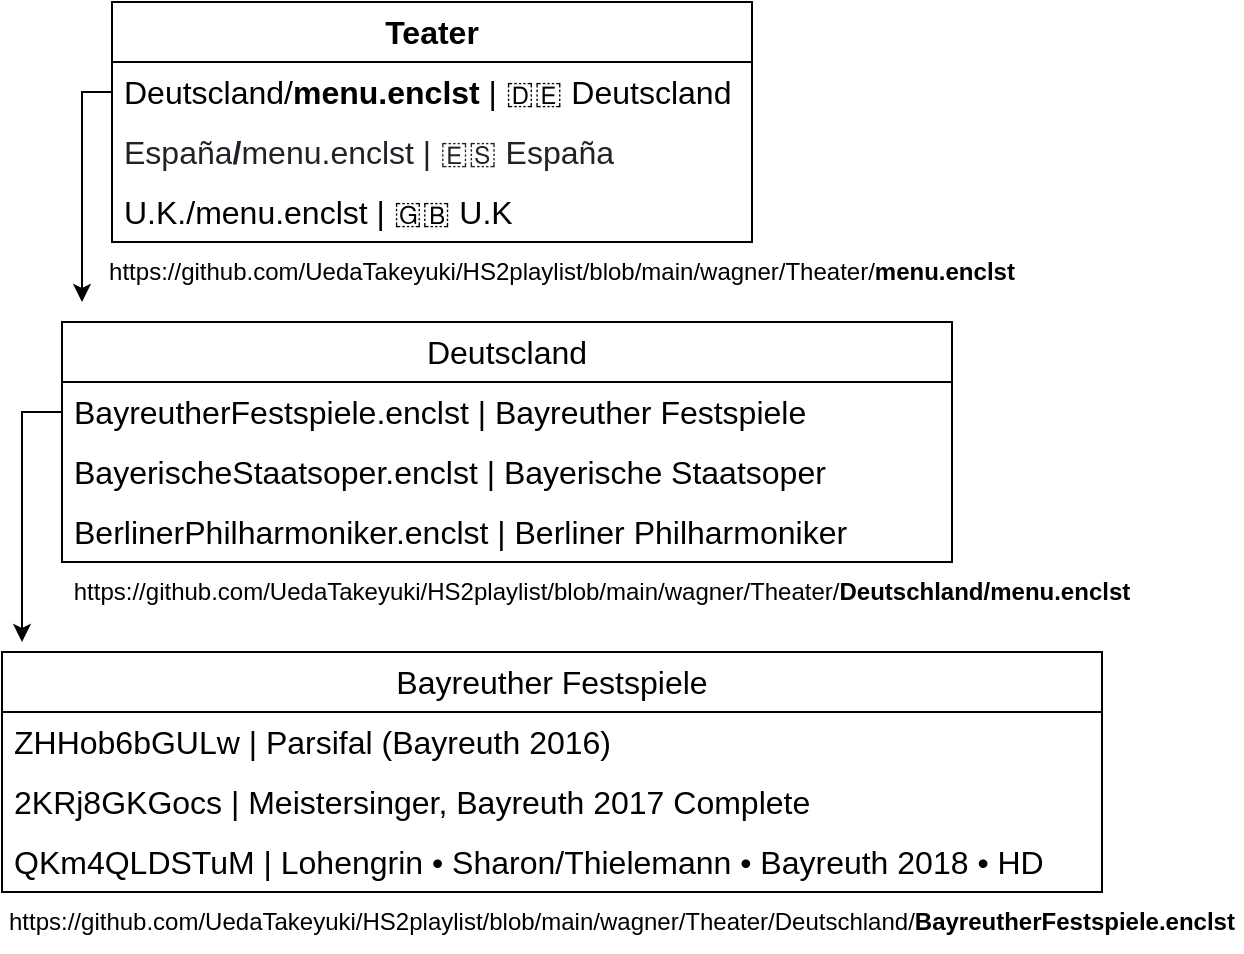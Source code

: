 <mxfile version="24.8.4">
  <diagram name="ページ1" id="7LOPxqKYX8fGn2PjBbpS">
    <mxGraphModel dx="1192" dy="403" grid="1" gridSize="10" guides="1" tooltips="1" connect="1" arrows="1" fold="1" page="1" pageScale="1" pageWidth="10" pageHeight="10" math="0" shadow="0">
      <root>
        <mxCell id="0" />
        <mxCell id="1" parent="0" />
        <mxCell id="lSbPQp2nzifwakoUm91W-1" value="Teater" style="swimlane;fontStyle=1;childLayout=stackLayout;horizontal=1;startSize=30;horizontalStack=0;resizeParent=1;resizeParentMax=0;resizeLast=0;collapsible=1;marginBottom=0;whiteSpace=wrap;html=1;fontSize=16;" vertex="1" parent="1">
          <mxGeometry x="-185" y="80" width="320" height="120" as="geometry" />
        </mxCell>
        <mxCell id="lSbPQp2nzifwakoUm91W-2" value="Deutscland/&lt;b&gt;menu.enclst&lt;/b&gt; | 🇩🇪&amp;nbsp;Deutscland" style="text;strokeColor=none;fillColor=none;align=left;verticalAlign=middle;spacingLeft=4;spacingRight=4;overflow=hidden;points=[[0,0.5],[1,0.5]];portConstraint=eastwest;rotatable=0;whiteSpace=wrap;html=1;fontSize=16;fontStyle=0" vertex="1" parent="lSbPQp2nzifwakoUm91W-1">
          <mxGeometry y="30" width="320" height="30" as="geometry" />
        </mxCell>
        <mxCell id="lSbPQp2nzifwakoUm91W-3" value="&lt;font face=&quot;Helvetica&quot;&gt;&lt;span style=&quot;color: rgb(31, 35, 40); font-size: 16px; background-color: rgb(255, 255, 255);&quot;&gt;España&lt;/span&gt;&lt;span style=&quot;color: rgb(31, 35, 40); font-size: 16px; font-weight: 600; background-color: rgb(255, 255, 255);&quot;&gt;/&lt;/span&gt;&lt;/font&gt;&lt;span style=&quot;color: rgb(31, 35, 40); font-size: 16px; background-color: rgb(255, 255, 255);&quot;&gt;menu.enclst |&amp;nbsp;&lt;/span&gt;&lt;span style=&quot;background-color: rgb(255, 255, 255);&quot;&gt;&lt;font color=&quot;#1f2328&quot;&gt;&lt;span style=&quot;font-size: 16px;&quot;&gt;🇪🇸 España&lt;/span&gt;&lt;/font&gt;&lt;/span&gt;" style="text;strokeColor=none;fillColor=none;align=left;verticalAlign=middle;spacingLeft=4;spacingRight=4;overflow=hidden;points=[[0,0.5],[1,0.5]];portConstraint=eastwest;rotatable=0;whiteSpace=wrap;html=1;" vertex="1" parent="lSbPQp2nzifwakoUm91W-1">
          <mxGeometry y="60" width="320" height="30" as="geometry" />
        </mxCell>
        <mxCell id="lSbPQp2nzifwakoUm91W-13" value="&lt;font style=&quot;font-size: 16px;&quot;&gt;U.K./menu.enclst | 🇬🇧 U.K&lt;/font&gt;" style="text;strokeColor=none;fillColor=none;align=left;verticalAlign=middle;spacingLeft=4;spacingRight=4;overflow=hidden;points=[[0,0.5],[1,0.5]];portConstraint=eastwest;rotatable=0;whiteSpace=wrap;html=1;" vertex="1" parent="lSbPQp2nzifwakoUm91W-1">
          <mxGeometry y="90" width="320" height="30" as="geometry" />
        </mxCell>
        <mxCell id="lSbPQp2nzifwakoUm91W-22" value="" style="endArrow=classic;html=1;rounded=0;exitX=0;exitY=0.5;exitDx=0;exitDy=0;" edge="1" parent="1" source="lSbPQp2nzifwakoUm91W-2">
          <mxGeometry width="50" height="50" relative="1" as="geometry">
            <mxPoint x="-270" y="130" as="sourcePoint" />
            <mxPoint x="-200" y="230" as="targetPoint" />
            <Array as="points">
              <mxPoint x="-200" y="125" />
            </Array>
          </mxGeometry>
        </mxCell>
        <mxCell id="lSbPQp2nzifwakoUm91W-15" value="https://github.com/UedaTakeyuki/HS2playlist/blob/main/wagner/Theater/&lt;b&gt;menu.enclst&lt;/b&gt;" style="text;html=1;align=center;verticalAlign=middle;whiteSpace=wrap;rounded=0;" vertex="1" parent="1">
          <mxGeometry x="-190" y="200" width="460" height="30" as="geometry" />
        </mxCell>
        <mxCell id="lSbPQp2nzifwakoUm91W-16" value="&lt;font style=&quot;font-size: 16px;&quot;&gt;Deutscland&lt;/font&gt;" style="swimlane;fontStyle=0;childLayout=stackLayout;horizontal=1;startSize=30;horizontalStack=0;resizeParent=1;resizeParentMax=0;resizeLast=0;collapsible=1;marginBottom=0;whiteSpace=wrap;html=1;" vertex="1" parent="1">
          <mxGeometry x="-210" y="240" width="445" height="120" as="geometry" />
        </mxCell>
        <mxCell id="lSbPQp2nzifwakoUm91W-17" value="&lt;font style=&quot;font-size: 16px;&quot;&gt;BayreutherFestspiele.enclst | Bayreuther Festspiele&lt;/font&gt;" style="text;strokeColor=none;fillColor=none;align=left;verticalAlign=middle;spacingLeft=4;spacingRight=4;overflow=hidden;points=[[0,0.5],[1,0.5]];portConstraint=eastwest;rotatable=0;whiteSpace=wrap;html=1;" vertex="1" parent="lSbPQp2nzifwakoUm91W-16">
          <mxGeometry y="30" width="445" height="30" as="geometry" />
        </mxCell>
        <mxCell id="lSbPQp2nzifwakoUm91W-18" value="&lt;font style=&quot;font-size: 16px;&quot;&gt;BayerischeStaatsoper.enclst | Bayerische Staatsoper&lt;/font&gt;" style="text;strokeColor=none;fillColor=none;align=left;verticalAlign=middle;spacingLeft=4;spacingRight=4;overflow=hidden;points=[[0,0.5],[1,0.5]];portConstraint=eastwest;rotatable=0;whiteSpace=wrap;html=1;" vertex="1" parent="lSbPQp2nzifwakoUm91W-16">
          <mxGeometry y="60" width="445" height="30" as="geometry" />
        </mxCell>
        <mxCell id="lSbPQp2nzifwakoUm91W-19" value="&lt;font style=&quot;font-size: 16px;&quot;&gt;BerlinerPhilharmoniker.enclst | Berliner Philharmoniker&lt;/font&gt;" style="text;strokeColor=none;fillColor=none;align=left;verticalAlign=middle;spacingLeft=4;spacingRight=4;overflow=hidden;points=[[0,0.5],[1,0.5]];portConstraint=eastwest;rotatable=0;whiteSpace=wrap;html=1;" vertex="1" parent="lSbPQp2nzifwakoUm91W-16">
          <mxGeometry y="90" width="445" height="30" as="geometry" />
        </mxCell>
        <mxCell id="lSbPQp2nzifwakoUm91W-27" value="&lt;font style=&quot;font-size: 16px;&quot;&gt;Bayreuther Festspiele&lt;/font&gt;" style="swimlane;fontStyle=0;childLayout=stackLayout;horizontal=1;startSize=30;horizontalStack=0;resizeParent=1;resizeParentMax=0;resizeLast=0;collapsible=1;marginBottom=0;whiteSpace=wrap;html=1;" vertex="1" parent="1">
          <mxGeometry x="-240" y="405" width="550" height="120" as="geometry" />
        </mxCell>
        <mxCell id="lSbPQp2nzifwakoUm91W-28" value="&lt;font style=&quot;font-size: 16px;&quot;&gt;ZHHob6bGULw | Parsifal (Bayreuth 2016)&lt;/font&gt;" style="text;strokeColor=none;fillColor=none;align=left;verticalAlign=middle;spacingLeft=4;spacingRight=4;overflow=hidden;points=[[0,0.5],[1,0.5]];portConstraint=eastwest;rotatable=0;whiteSpace=wrap;html=1;" vertex="1" parent="lSbPQp2nzifwakoUm91W-27">
          <mxGeometry y="30" width="550" height="30" as="geometry" />
        </mxCell>
        <mxCell id="lSbPQp2nzifwakoUm91W-29" value="2KRj8GKGocs | Meistersinger, Bayreuth 2017 Complete" style="text;strokeColor=none;fillColor=none;align=left;verticalAlign=middle;spacingLeft=4;spacingRight=4;overflow=hidden;points=[[0,0.5],[1,0.5]];portConstraint=eastwest;rotatable=0;whiteSpace=wrap;html=1;fontSize=16;" vertex="1" parent="lSbPQp2nzifwakoUm91W-27">
          <mxGeometry y="60" width="550" height="30" as="geometry" />
        </mxCell>
        <mxCell id="lSbPQp2nzifwakoUm91W-30" value="QKm4QLDSTuM | Lohengrin • Sharon/Thielemann • Bayreuth 2018 • HD" style="text;strokeColor=none;fillColor=none;align=left;verticalAlign=middle;spacingLeft=4;spacingRight=4;overflow=hidden;points=[[0,0.5],[1,0.5]];portConstraint=eastwest;rotatable=0;whiteSpace=wrap;html=1;fontSize=16;" vertex="1" parent="lSbPQp2nzifwakoUm91W-27">
          <mxGeometry y="90" width="550" height="30" as="geometry" />
        </mxCell>
        <mxCell id="lSbPQp2nzifwakoUm91W-31" value="https://github.com/UedaTakeyuki/HS2playlist/blob/main/wagner/Theater/&lt;b&gt;Deutschland/menu.enclst&lt;/b&gt;" style="text;html=1;align=center;verticalAlign=middle;whiteSpace=wrap;rounded=0;" vertex="1" parent="1">
          <mxGeometry x="-210" y="360" width="540" height="30" as="geometry" />
        </mxCell>
        <mxCell id="lSbPQp2nzifwakoUm91W-33" value="" style="endArrow=classic;html=1;rounded=0;exitX=0;exitY=0.5;exitDx=0;exitDy=0;" edge="1" parent="1" source="lSbPQp2nzifwakoUm91W-17">
          <mxGeometry width="50" height="50" relative="1" as="geometry">
            <mxPoint x="90" y="440" as="sourcePoint" />
            <mxPoint x="-230" y="400" as="targetPoint" />
            <Array as="points">
              <mxPoint x="-230" y="285" />
            </Array>
          </mxGeometry>
        </mxCell>
        <mxCell id="lSbPQp2nzifwakoUm91W-34" value="https://github.com/UedaTakeyuki/HS2playlist/blob/main/wagner/Theater/Deutschland/&lt;b&gt;BayreutherFestspiele.enclst&lt;/b&gt;" style="text;html=1;align=center;verticalAlign=middle;whiteSpace=wrap;rounded=0;" vertex="1" parent="1">
          <mxGeometry x="-240" y="525" width="620" height="30" as="geometry" />
        </mxCell>
      </root>
    </mxGraphModel>
  </diagram>
</mxfile>
